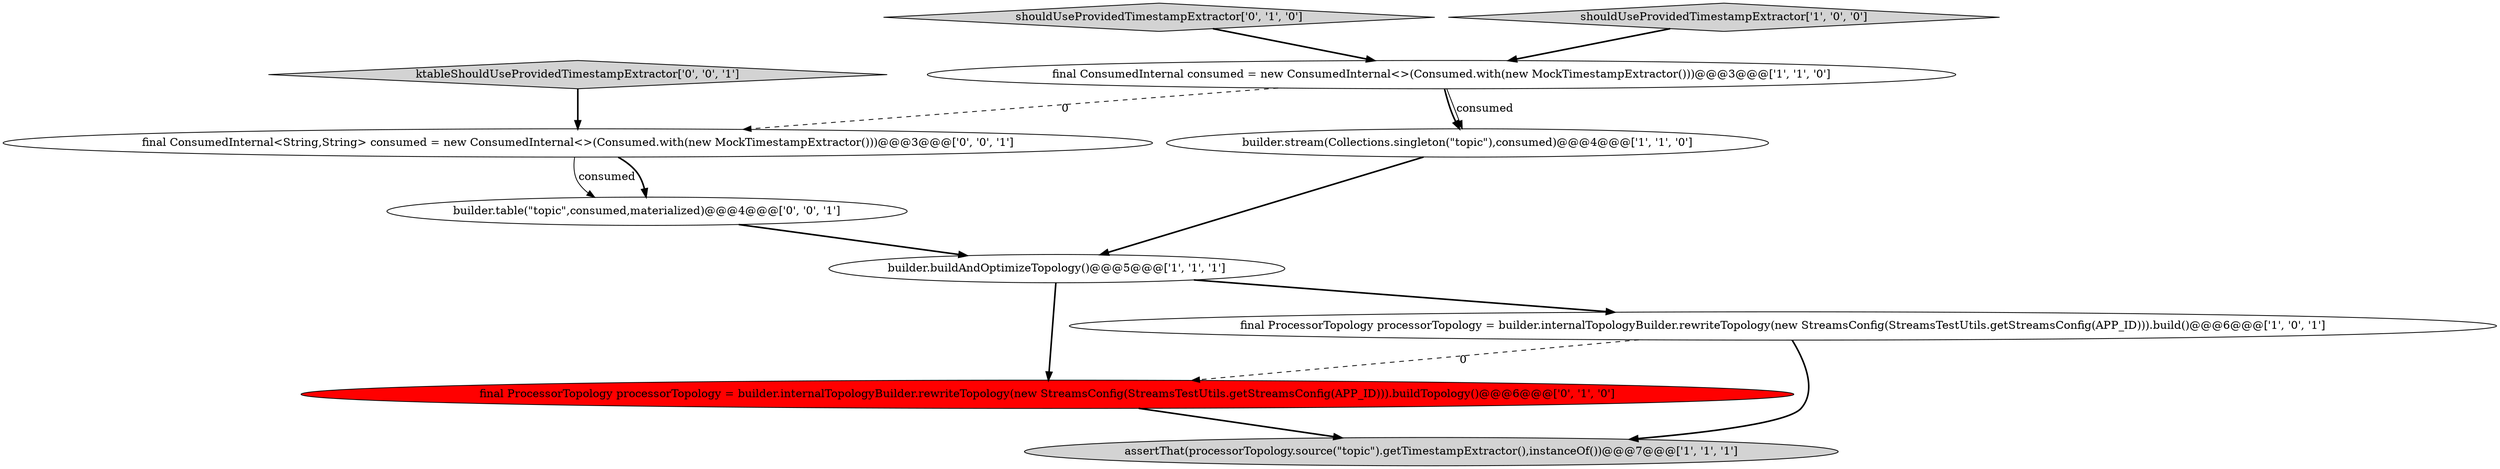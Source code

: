 digraph {
7 [style = filled, label = "final ProcessorTopology processorTopology = builder.internalTopologyBuilder.rewriteTopology(new StreamsConfig(StreamsTestUtils.getStreamsConfig(APP_ID))).buildTopology()@@@6@@@['0', '1', '0']", fillcolor = red, shape = ellipse image = "AAA1AAABBB2BBB"];
6 [style = filled, label = "shouldUseProvidedTimestampExtractor['0', '1', '0']", fillcolor = lightgray, shape = diamond image = "AAA0AAABBB2BBB"];
1 [style = filled, label = "final ConsumedInternal consumed = new ConsumedInternal<>(Consumed.with(new MockTimestampExtractor()))@@@3@@@['1', '1', '0']", fillcolor = white, shape = ellipse image = "AAA0AAABBB1BBB"];
5 [style = filled, label = "builder.stream(Collections.singleton(\"topic\"),consumed)@@@4@@@['1', '1', '0']", fillcolor = white, shape = ellipse image = "AAA0AAABBB1BBB"];
8 [style = filled, label = "ktableShouldUseProvidedTimestampExtractor['0', '0', '1']", fillcolor = lightgray, shape = diamond image = "AAA0AAABBB3BBB"];
2 [style = filled, label = "shouldUseProvidedTimestampExtractor['1', '0', '0']", fillcolor = lightgray, shape = diamond image = "AAA0AAABBB1BBB"];
10 [style = filled, label = "final ConsumedInternal<String,String> consumed = new ConsumedInternal<>(Consumed.with(new MockTimestampExtractor()))@@@3@@@['0', '0', '1']", fillcolor = white, shape = ellipse image = "AAA0AAABBB3BBB"];
4 [style = filled, label = "final ProcessorTopology processorTopology = builder.internalTopologyBuilder.rewriteTopology(new StreamsConfig(StreamsTestUtils.getStreamsConfig(APP_ID))).build()@@@6@@@['1', '0', '1']", fillcolor = white, shape = ellipse image = "AAA0AAABBB1BBB"];
0 [style = filled, label = "builder.buildAndOptimizeTopology()@@@5@@@['1', '1', '1']", fillcolor = white, shape = ellipse image = "AAA0AAABBB1BBB"];
3 [style = filled, label = "assertThat(processorTopology.source(\"topic\").getTimestampExtractor(),instanceOf())@@@7@@@['1', '1', '1']", fillcolor = lightgray, shape = ellipse image = "AAA0AAABBB1BBB"];
9 [style = filled, label = "builder.table(\"topic\",consumed,materialized)@@@4@@@['0', '0', '1']", fillcolor = white, shape = ellipse image = "AAA0AAABBB3BBB"];
1->5 [style = bold, label=""];
6->1 [style = bold, label=""];
4->3 [style = bold, label=""];
1->5 [style = solid, label="consumed"];
8->10 [style = bold, label=""];
10->9 [style = solid, label="consumed"];
10->9 [style = bold, label=""];
1->10 [style = dashed, label="0"];
9->0 [style = bold, label=""];
5->0 [style = bold, label=""];
0->4 [style = bold, label=""];
4->7 [style = dashed, label="0"];
2->1 [style = bold, label=""];
7->3 [style = bold, label=""];
0->7 [style = bold, label=""];
}
